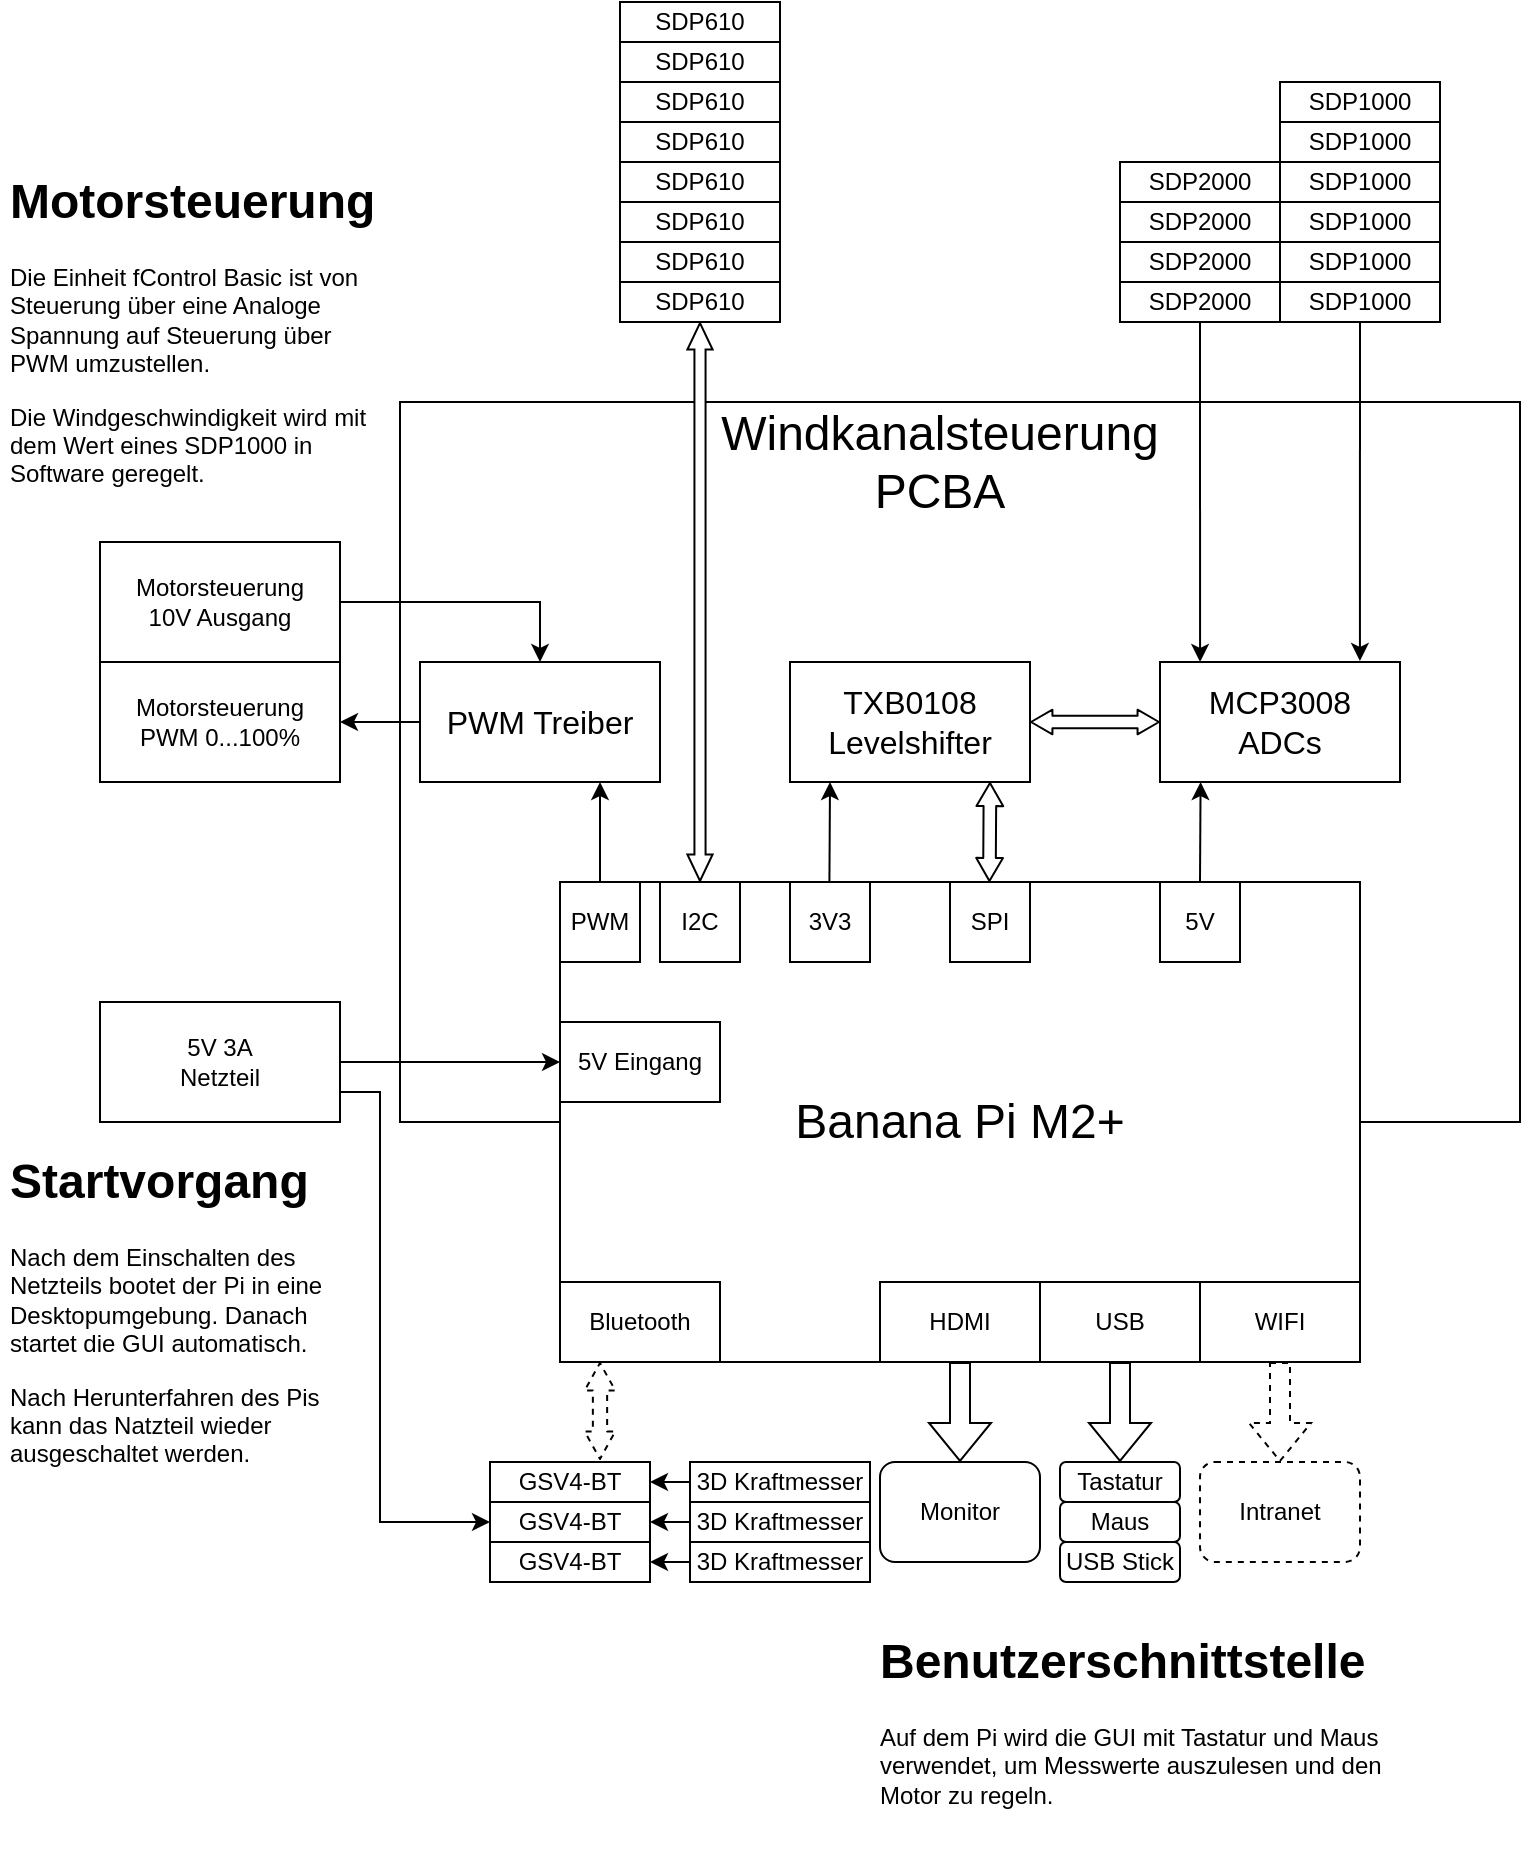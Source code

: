 <mxfile version="12.6.2" type="device"><diagram id="prtHgNgQTEPvFCAcTncT" name="Page-1"><mxGraphModel dx="2249" dy="900" grid="1" gridSize="10" guides="1" tooltips="1" connect="1" arrows="1" fold="1" page="1" pageScale="1" pageWidth="827" pageHeight="1169" math="0" shadow="0"><root><mxCell id="0"/><mxCell id="1" parent="0"/><mxCell id="irpEKzu2eyC3GeusBciv-10" value="" style="rounded=0;whiteSpace=wrap;html=1;" vertex="1" parent="1"><mxGeometry x="160" y="320" width="560" height="360" as="geometry"/></mxCell><mxCell id="irpEKzu2eyC3GeusBciv-2" value="&lt;font style=&quot;font-size: 24px&quot;&gt;Banana Pi M2+&lt;/font&gt;" style="rounded=0;whiteSpace=wrap;html=1;" vertex="1" parent="1"><mxGeometry x="240" y="560" width="400" height="240" as="geometry"/></mxCell><mxCell id="irpEKzu2eyC3GeusBciv-3" value="I2C" style="rounded=0;whiteSpace=wrap;html=1;" vertex="1" parent="1"><mxGeometry x="290" y="560" width="40" height="40" as="geometry"/></mxCell><mxCell id="irpEKzu2eyC3GeusBciv-4" value="3V3" style="rounded=0;whiteSpace=wrap;html=1;" vertex="1" parent="1"><mxGeometry x="355" y="560" width="40" height="40" as="geometry"/></mxCell><mxCell id="irpEKzu2eyC3GeusBciv-5" value="SPI" style="rounded=0;whiteSpace=wrap;html=1;" vertex="1" parent="1"><mxGeometry x="435" y="560" width="40" height="40" as="geometry"/></mxCell><mxCell id="irpEKzu2eyC3GeusBciv-6" value="Bluetooth" style="rounded=0;whiteSpace=wrap;html=1;" vertex="1" parent="1"><mxGeometry x="240" y="760" width="80" height="40" as="geometry"/></mxCell><mxCell id="irpEKzu2eyC3GeusBciv-80" style="edgeStyle=orthogonalEdgeStyle;rounded=0;orthogonalLoop=1;jettySize=auto;html=1;exitX=0.5;exitY=1;exitDx=0;exitDy=0;entryX=0.5;entryY=0;entryDx=0;entryDy=0;startArrow=none;startFill=0;shape=flexArrow;" edge="1" parent="1" source="irpEKzu2eyC3GeusBciv-7" target="irpEKzu2eyC3GeusBciv-76"><mxGeometry relative="1" as="geometry"/></mxCell><mxCell id="irpEKzu2eyC3GeusBciv-7" value="HDMI" style="rounded=0;whiteSpace=wrap;html=1;" vertex="1" parent="1"><mxGeometry x="400" y="760" width="80" height="40" as="geometry"/></mxCell><mxCell id="irpEKzu2eyC3GeusBciv-81" style="edgeStyle=orthogonalEdgeStyle;rounded=0;orthogonalLoop=1;jettySize=auto;html=1;exitX=0.5;exitY=1;exitDx=0;exitDy=0;entryX=0.5;entryY=0;entryDx=0;entryDy=0;startArrow=none;startFill=0;shape=flexArrow;" edge="1" parent="1" source="irpEKzu2eyC3GeusBciv-8" target="irpEKzu2eyC3GeusBciv-77"><mxGeometry relative="1" as="geometry"/></mxCell><mxCell id="irpEKzu2eyC3GeusBciv-8" value="USB" style="rounded=0;whiteSpace=wrap;html=1;" vertex="1" parent="1"><mxGeometry x="480" y="760" width="80" height="40" as="geometry"/></mxCell><mxCell id="irpEKzu2eyC3GeusBciv-83" style="edgeStyle=orthogonalEdgeStyle;shape=flexArrow;rounded=0;orthogonalLoop=1;jettySize=auto;html=1;exitX=0.5;exitY=1;exitDx=0;exitDy=0;entryX=0.5;entryY=0;entryDx=0;entryDy=0;startArrow=none;startFill=0;dashed=1;" edge="1" parent="1" source="irpEKzu2eyC3GeusBciv-9" target="irpEKzu2eyC3GeusBciv-82"><mxGeometry relative="1" as="geometry"/></mxCell><mxCell id="irpEKzu2eyC3GeusBciv-9" value="WIFI" style="rounded=0;whiteSpace=wrap;html=1;" vertex="1" parent="1"><mxGeometry x="560" y="760" width="80" height="40" as="geometry"/></mxCell><mxCell id="irpEKzu2eyC3GeusBciv-59" style="edgeStyle=orthogonalEdgeStyle;rounded=0;orthogonalLoop=1;jettySize=auto;html=1;exitX=0.5;exitY=0;exitDx=0;exitDy=0;entryX=0.75;entryY=1;entryDx=0;entryDy=0;startArrow=none;startFill=0;" edge="1" parent="1" source="irpEKzu2eyC3GeusBciv-11" target="irpEKzu2eyC3GeusBciv-57"><mxGeometry relative="1" as="geometry"/></mxCell><mxCell id="irpEKzu2eyC3GeusBciv-11" value="&lt;div&gt;PWM&lt;/div&gt;" style="rounded=0;whiteSpace=wrap;html=1;" vertex="1" parent="1"><mxGeometry x="240" y="560" width="40" height="40" as="geometry"/></mxCell><mxCell id="irpEKzu2eyC3GeusBciv-12" value="&lt;font style=&quot;font-size: 24px&quot;&gt;Windkanalsteuerung PCBA&lt;/font&gt;" style="text;html=1;strokeColor=none;fillColor=none;align=center;verticalAlign=middle;whiteSpace=wrap;rounded=0;" vertex="1" parent="1"><mxGeometry x="310" y="320" width="240" height="60" as="geometry"/></mxCell><mxCell id="irpEKzu2eyC3GeusBciv-15" value="&lt;div style=&quot;font-size: 16px&quot;&gt;&lt;font style=&quot;font-size: 16px&quot;&gt;MCP3008&lt;/font&gt;&lt;/div&gt;&lt;div style=&quot;font-size: 16px&quot;&gt;&lt;font style=&quot;font-size: 16px&quot;&gt;ADCs&lt;br&gt;&lt;/font&gt;&lt;/div&gt;" style="rounded=0;whiteSpace=wrap;html=1;" vertex="1" parent="1"><mxGeometry x="540" y="450" width="120" height="60" as="geometry"/></mxCell><mxCell id="irpEKzu2eyC3GeusBciv-18" value="5V Eingang" style="rounded=0;whiteSpace=wrap;html=1;" vertex="1" parent="1"><mxGeometry x="240" y="630" width="80" height="40" as="geometry"/></mxCell><mxCell id="irpEKzu2eyC3GeusBciv-19" value="SDP1000" style="rounded=0;whiteSpace=wrap;html=1;" vertex="1" parent="1"><mxGeometry x="600" y="160" width="80" height="20" as="geometry"/></mxCell><mxCell id="irpEKzu2eyC3GeusBciv-22" value="SDP1000" style="rounded=0;whiteSpace=wrap;html=1;" vertex="1" parent="1"><mxGeometry x="600" y="180" width="80" height="20" as="geometry"/></mxCell><mxCell id="irpEKzu2eyC3GeusBciv-24" value="SDP1000" style="rounded=0;whiteSpace=wrap;html=1;" vertex="1" parent="1"><mxGeometry x="600" y="200" width="80" height="20" as="geometry"/></mxCell><mxCell id="irpEKzu2eyC3GeusBciv-25" value="SDP1000" style="rounded=0;whiteSpace=wrap;html=1;" vertex="1" parent="1"><mxGeometry x="600" y="220" width="80" height="20" as="geometry"/></mxCell><mxCell id="irpEKzu2eyC3GeusBciv-26" value="SDP1000" style="rounded=0;whiteSpace=wrap;html=1;" vertex="1" parent="1"><mxGeometry x="600" y="240" width="80" height="20" as="geometry"/></mxCell><mxCell id="irpEKzu2eyC3GeusBciv-55" style="edgeStyle=orthogonalEdgeStyle;rounded=0;orthogonalLoop=1;jettySize=auto;html=1;exitX=0.5;exitY=1;exitDx=0;exitDy=0;entryX=0.833;entryY=-0.009;entryDx=0;entryDy=0;entryPerimeter=0;startArrow=none;startFill=0;" edge="1" parent="1" source="irpEKzu2eyC3GeusBciv-27" target="irpEKzu2eyC3GeusBciv-15"><mxGeometry relative="1" as="geometry"/></mxCell><mxCell id="irpEKzu2eyC3GeusBciv-27" value="SDP1000" style="rounded=0;whiteSpace=wrap;html=1;" vertex="1" parent="1"><mxGeometry x="600" y="260" width="80" height="20" as="geometry"/></mxCell><mxCell id="irpEKzu2eyC3GeusBciv-28" value="&lt;div&gt;SDP2000&lt;/div&gt;" style="rounded=0;whiteSpace=wrap;html=1;" vertex="1" parent="1"><mxGeometry x="520" y="200" width="80" height="20" as="geometry"/></mxCell><mxCell id="irpEKzu2eyC3GeusBciv-29" value="&lt;div&gt;SDP2000&lt;/div&gt;" style="rounded=0;whiteSpace=wrap;html=1;" vertex="1" parent="1"><mxGeometry x="520" y="220" width="80" height="20" as="geometry"/></mxCell><mxCell id="irpEKzu2eyC3GeusBciv-30" value="&lt;div&gt;SDP2000&lt;/div&gt;" style="rounded=0;whiteSpace=wrap;html=1;" vertex="1" parent="1"><mxGeometry x="520" y="240" width="80" height="20" as="geometry"/></mxCell><mxCell id="irpEKzu2eyC3GeusBciv-54" style="edgeStyle=orthogonalEdgeStyle;rounded=0;orthogonalLoop=1;jettySize=auto;html=1;exitX=0.5;exitY=1;exitDx=0;exitDy=0;startArrow=none;startFill=0;entryX=0.167;entryY=0;entryDx=0;entryDy=0;entryPerimeter=0;" edge="1" parent="1" source="irpEKzu2eyC3GeusBciv-31" target="irpEKzu2eyC3GeusBciv-15"><mxGeometry relative="1" as="geometry"><mxPoint x="560" y="451" as="targetPoint"/></mxGeometry></mxCell><mxCell id="irpEKzu2eyC3GeusBciv-31" value="&lt;div&gt;SDP2000&lt;/div&gt;" style="rounded=0;whiteSpace=wrap;html=1;" vertex="1" parent="1"><mxGeometry x="520" y="260" width="80" height="20" as="geometry"/></mxCell><mxCell id="irpEKzu2eyC3GeusBciv-32" value="&lt;div style=&quot;font-size: 16px&quot;&gt;&lt;font style=&quot;font-size: 16px&quot;&gt;TXB0108&lt;/font&gt;&lt;/div&gt;&lt;div style=&quot;font-size: 16px&quot;&gt;&lt;font style=&quot;font-size: 16px&quot;&gt;Levelshifter&lt;br&gt;&lt;/font&gt;&lt;/div&gt;" style="rounded=0;whiteSpace=wrap;html=1;" vertex="1" parent="1"><mxGeometry x="355" y="450" width="120" height="60" as="geometry"/></mxCell><mxCell id="irpEKzu2eyC3GeusBciv-34" value="" style="endArrow=classic;html=1;" edge="1" parent="1"><mxGeometry width="50" height="50" relative="1" as="geometry"><mxPoint x="374.71" y="560" as="sourcePoint"/><mxPoint x="375" y="510" as="targetPoint"/></mxGeometry></mxCell><mxCell id="irpEKzu2eyC3GeusBciv-37" value="" style="endArrow=classic;html=1;shape=flexArrow;startArrow=block;width=6.286;startSize=3.514;startWidth=6.122;endWidth=6.122;endSize=3.514;" edge="1" parent="1"><mxGeometry width="50" height="50" relative="1" as="geometry"><mxPoint x="454.71" y="560" as="sourcePoint"/><mxPoint x="455" y="510" as="targetPoint"/></mxGeometry></mxCell><mxCell id="irpEKzu2eyC3GeusBciv-38" value="5V" style="rounded=0;whiteSpace=wrap;html=1;" vertex="1" parent="1"><mxGeometry x="540" y="560" width="40" height="40" as="geometry"/></mxCell><mxCell id="irpEKzu2eyC3GeusBciv-39" value="" style="endArrow=classic;html=1;entryX=0;entryY=0.5;entryDx=0;entryDy=0;exitX=1;exitY=0.5;exitDx=0;exitDy=0;shape=flexArrow;startArrow=block;width=6.286;startSize=3.24;startWidth=4.98;endWidth=4.98;endSize=3.24;" edge="1" parent="1" source="irpEKzu2eyC3GeusBciv-32" target="irpEKzu2eyC3GeusBciv-15"><mxGeometry width="50" height="50" relative="1" as="geometry"><mxPoint x="500.0" y="510" as="sourcePoint"/><mxPoint x="500.29" y="460" as="targetPoint"/></mxGeometry></mxCell><mxCell id="irpEKzu2eyC3GeusBciv-40" value="" style="endArrow=classic;html=1;" edge="1" parent="1"><mxGeometry width="50" height="50" relative="1" as="geometry"><mxPoint x="560.0" y="560" as="sourcePoint"/><mxPoint x="560.29" y="510" as="targetPoint"/></mxGeometry></mxCell><mxCell id="irpEKzu2eyC3GeusBciv-72" style="edgeStyle=orthogonalEdgeStyle;rounded=0;orthogonalLoop=1;jettySize=auto;html=1;exitX=1;exitY=0.75;exitDx=0;exitDy=0;entryX=0;entryY=0.5;entryDx=0;entryDy=0;startArrow=none;startFill=0;" edge="1" parent="1" source="irpEKzu2eyC3GeusBciv-41" target="irpEKzu2eyC3GeusBciv-65"><mxGeometry relative="1" as="geometry"><Array as="points"><mxPoint x="150" y="665"/><mxPoint x="150" y="880"/></Array></mxGeometry></mxCell><mxCell id="irpEKzu2eyC3GeusBciv-41" value="&lt;div&gt;5V 3A&lt;/div&gt;&lt;div&gt;Netzteil&lt;br&gt;&lt;/div&gt;" style="rounded=0;whiteSpace=wrap;html=1;" vertex="1" parent="1"><mxGeometry x="10" y="620" width="120" height="60" as="geometry"/></mxCell><mxCell id="irpEKzu2eyC3GeusBciv-42" value="" style="endArrow=classic;html=1;entryX=0;entryY=0.5;entryDx=0;entryDy=0;exitX=1;exitY=0.5;exitDx=0;exitDy=0;" edge="1" parent="1" source="irpEKzu2eyC3GeusBciv-41" target="irpEKzu2eyC3GeusBciv-18"><mxGeometry width="50" height="50" relative="1" as="geometry"><mxPoint x="10" y="870" as="sourcePoint"/><mxPoint x="60" y="820" as="targetPoint"/></mxGeometry></mxCell><mxCell id="irpEKzu2eyC3GeusBciv-43" value="&lt;div&gt;SDP610&lt;/div&gt;" style="rounded=0;whiteSpace=wrap;html=1;" vertex="1" parent="1"><mxGeometry x="270" y="120" width="80" height="20" as="geometry"/></mxCell><mxCell id="irpEKzu2eyC3GeusBciv-44" value="&lt;div&gt;SDP610&lt;/div&gt;" style="rounded=0;whiteSpace=wrap;html=1;" vertex="1" parent="1"><mxGeometry x="270" y="140" width="80" height="20" as="geometry"/></mxCell><mxCell id="irpEKzu2eyC3GeusBciv-45" value="&lt;div&gt;SDP610&lt;/div&gt;" style="rounded=0;whiteSpace=wrap;html=1;" vertex="1" parent="1"><mxGeometry x="270" y="160" width="80" height="20" as="geometry"/></mxCell><mxCell id="irpEKzu2eyC3GeusBciv-46" value="&lt;div&gt;SDP610&lt;/div&gt;" style="rounded=0;whiteSpace=wrap;html=1;" vertex="1" parent="1"><mxGeometry x="270" y="180" width="80" height="20" as="geometry"/></mxCell><mxCell id="irpEKzu2eyC3GeusBciv-47" value="&lt;div&gt;SDP610&lt;/div&gt;" style="rounded=0;whiteSpace=wrap;html=1;" vertex="1" parent="1"><mxGeometry x="270" y="200" width="80" height="20" as="geometry"/></mxCell><mxCell id="irpEKzu2eyC3GeusBciv-48" value="&lt;div&gt;SDP610&lt;/div&gt;" style="rounded=0;whiteSpace=wrap;html=1;" vertex="1" parent="1"><mxGeometry x="270" y="220" width="80" height="20" as="geometry"/></mxCell><mxCell id="irpEKzu2eyC3GeusBciv-49" value="&lt;div&gt;SDP610&lt;/div&gt;" style="rounded=0;whiteSpace=wrap;html=1;" vertex="1" parent="1"><mxGeometry x="270" y="240" width="80" height="20" as="geometry"/></mxCell><mxCell id="irpEKzu2eyC3GeusBciv-56" style="edgeStyle=orthogonalEdgeStyle;rounded=0;orthogonalLoop=1;jettySize=auto;html=1;exitX=0.5;exitY=1;exitDx=0;exitDy=0;entryX=0.5;entryY=0;entryDx=0;entryDy=0;startArrow=block;startFill=0;shape=flexArrow;width=5.556;endSize=4.097;endWidth=6.041;startWidth=6.041;startSize=4.097;fillColor=#ffffff;" edge="1" parent="1" source="irpEKzu2eyC3GeusBciv-50" target="irpEKzu2eyC3GeusBciv-3"><mxGeometry relative="1" as="geometry"/></mxCell><mxCell id="irpEKzu2eyC3GeusBciv-50" value="&lt;div&gt;SDP610&lt;/div&gt;" style="rounded=0;whiteSpace=wrap;html=1;" vertex="1" parent="1"><mxGeometry x="270" y="260" width="80" height="20" as="geometry"/></mxCell><mxCell id="irpEKzu2eyC3GeusBciv-60" style="edgeStyle=orthogonalEdgeStyle;rounded=0;orthogonalLoop=1;jettySize=auto;html=1;exitX=0;exitY=0.5;exitDx=0;exitDy=0;entryX=1;entryY=0.5;entryDx=0;entryDy=0;startArrow=none;startFill=0;" edge="1" parent="1" source="irpEKzu2eyC3GeusBciv-57" target="irpEKzu2eyC3GeusBciv-58"><mxGeometry relative="1" as="geometry"/></mxCell><mxCell id="irpEKzu2eyC3GeusBciv-57" value="&lt;font style=&quot;font-size: 16px&quot;&gt;PWM Treiber&lt;/font&gt;" style="rounded=0;whiteSpace=wrap;html=1;" vertex="1" parent="1"><mxGeometry x="170" y="450" width="120" height="60" as="geometry"/></mxCell><mxCell id="irpEKzu2eyC3GeusBciv-58" value="&lt;div&gt;Motorsteuerung&lt;/div&gt;&lt;div&gt;PWM 0...100%&lt;br&gt;&lt;/div&gt;" style="rounded=0;whiteSpace=wrap;html=1;" vertex="1" parent="1"><mxGeometry x="10" y="450" width="120" height="60" as="geometry"/></mxCell><mxCell id="irpEKzu2eyC3GeusBciv-62" style="edgeStyle=orthogonalEdgeStyle;rounded=0;orthogonalLoop=1;jettySize=auto;html=1;exitX=1;exitY=0.5;exitDx=0;exitDy=0;entryX=0.5;entryY=0;entryDx=0;entryDy=0;startArrow=none;startFill=0;" edge="1" parent="1" source="irpEKzu2eyC3GeusBciv-61" target="irpEKzu2eyC3GeusBciv-57"><mxGeometry relative="1" as="geometry"/></mxCell><mxCell id="irpEKzu2eyC3GeusBciv-61" value="&lt;div&gt;Motorsteuerung&lt;/div&gt;10V Ausgang" style="rounded=0;whiteSpace=wrap;html=1;" vertex="1" parent="1"><mxGeometry x="10" y="390" width="120" height="60" as="geometry"/></mxCell><mxCell id="irpEKzu2eyC3GeusBciv-63" value="GSV4-BT" style="rounded=0;whiteSpace=wrap;html=1;" vertex="1" parent="1"><mxGeometry x="205" y="850" width="80" height="20" as="geometry"/></mxCell><mxCell id="irpEKzu2eyC3GeusBciv-69" style="edgeStyle=orthogonalEdgeStyle;rounded=0;orthogonalLoop=1;jettySize=auto;html=1;exitX=0;exitY=0.5;exitDx=0;exitDy=0;entryX=1;entryY=0.5;entryDx=0;entryDy=0;startArrow=none;startFill=0;" edge="1" parent="1" source="irpEKzu2eyC3GeusBciv-64" target="irpEKzu2eyC3GeusBciv-63"><mxGeometry relative="1" as="geometry"/></mxCell><mxCell id="irpEKzu2eyC3GeusBciv-64" value="3D Kraftmesser" style="rounded=0;whiteSpace=wrap;html=1;" vertex="1" parent="1"><mxGeometry x="305" y="850" width="90" height="20" as="geometry"/></mxCell><mxCell id="irpEKzu2eyC3GeusBciv-65" value="GSV4-BT" style="rounded=0;whiteSpace=wrap;html=1;" vertex="1" parent="1"><mxGeometry x="205" y="870" width="80" height="20" as="geometry"/></mxCell><mxCell id="irpEKzu2eyC3GeusBciv-70" style="edgeStyle=orthogonalEdgeStyle;rounded=0;orthogonalLoop=1;jettySize=auto;html=1;exitX=0;exitY=0.5;exitDx=0;exitDy=0;entryX=1;entryY=0.5;entryDx=0;entryDy=0;startArrow=none;startFill=0;" edge="1" parent="1" source="irpEKzu2eyC3GeusBciv-66" target="irpEKzu2eyC3GeusBciv-65"><mxGeometry relative="1" as="geometry"/></mxCell><mxCell id="irpEKzu2eyC3GeusBciv-66" value="3D Kraftmesser" style="rounded=0;whiteSpace=wrap;html=1;" vertex="1" parent="1"><mxGeometry x="305" y="870" width="90" height="20" as="geometry"/></mxCell><mxCell id="irpEKzu2eyC3GeusBciv-67" value="GSV4-BT" style="rounded=0;whiteSpace=wrap;html=1;" vertex="1" parent="1"><mxGeometry x="205" y="890" width="80" height="20" as="geometry"/></mxCell><mxCell id="irpEKzu2eyC3GeusBciv-71" style="edgeStyle=orthogonalEdgeStyle;rounded=0;orthogonalLoop=1;jettySize=auto;html=1;exitX=0;exitY=0.5;exitDx=0;exitDy=0;entryX=1;entryY=0.5;entryDx=0;entryDy=0;startArrow=none;startFill=0;" edge="1" parent="1" source="irpEKzu2eyC3GeusBciv-68" target="irpEKzu2eyC3GeusBciv-67"><mxGeometry relative="1" as="geometry"/></mxCell><mxCell id="irpEKzu2eyC3GeusBciv-68" value="3D Kraftmesser" style="rounded=0;whiteSpace=wrap;html=1;" vertex="1" parent="1"><mxGeometry x="305" y="890" width="90" height="20" as="geometry"/></mxCell><mxCell id="irpEKzu2eyC3GeusBciv-75" value="" style="shape=flexArrow;endArrow=classic;startArrow=classic;html=1;entryX=0.25;entryY=1;entryDx=0;entryDy=0;dashed=1;startWidth=7.143;startSize=4.252;width=7.143;endWidth=7.143;endSize=4.252;" edge="1" parent="1" target="irpEKzu2eyC3GeusBciv-6"><mxGeometry width="50" height="50" relative="1" as="geometry"><mxPoint x="260" y="849" as="sourcePoint"/><mxPoint x="90" y="930" as="targetPoint"/></mxGeometry></mxCell><mxCell id="irpEKzu2eyC3GeusBciv-76" value="Monitor" style="rounded=1;whiteSpace=wrap;html=1;" vertex="1" parent="1"><mxGeometry x="400" y="850" width="80" height="50" as="geometry"/></mxCell><mxCell id="irpEKzu2eyC3GeusBciv-77" value="Tastatur" style="rounded=1;whiteSpace=wrap;html=1;" vertex="1" parent="1"><mxGeometry x="490" y="850" width="60" height="20" as="geometry"/></mxCell><mxCell id="irpEKzu2eyC3GeusBciv-78" value="Maus" style="rounded=1;whiteSpace=wrap;html=1;" vertex="1" parent="1"><mxGeometry x="490" y="870" width="60" height="20" as="geometry"/></mxCell><mxCell id="irpEKzu2eyC3GeusBciv-79" value="USB Stick" style="rounded=1;whiteSpace=wrap;html=1;" vertex="1" parent="1"><mxGeometry x="490" y="890" width="60" height="20" as="geometry"/></mxCell><mxCell id="irpEKzu2eyC3GeusBciv-82" value="Intranet" style="rounded=1;whiteSpace=wrap;html=1;dashed=1;" vertex="1" parent="1"><mxGeometry x="560" y="850" width="80" height="50" as="geometry"/></mxCell><mxCell id="irpEKzu2eyC3GeusBciv-84" value="&lt;h1&gt;Benutzerschnittstelle&lt;/h1&gt;&lt;p&gt;Auf dem Pi wird die GUI mit Tastatur und Maus verwendet, um Messwerte auszulesen und den Motor zu regeln.&lt;br&gt;&lt;/p&gt;" style="text;html=1;strokeColor=none;fillColor=none;spacing=5;spacingTop=-20;whiteSpace=wrap;overflow=hidden;rounded=0;dashed=1;" vertex="1" parent="1"><mxGeometry x="395" y="930" width="265" height="120" as="geometry"/></mxCell><mxCell id="irpEKzu2eyC3GeusBciv-85" value="&lt;h1&gt;Startvorgang&lt;/h1&gt;&lt;p&gt;Nach dem Einschalten des Netzteils bootet der Pi in eine Desktopumgebung. Danach startet die GUI automatisch. &lt;br&gt;&lt;/p&gt;&lt;p&gt;Nach Herunterfahren des Pis kann das Natzteil wieder ausgeschaltet werden.&lt;br&gt;&lt;/p&gt;" style="text;html=1;strokeColor=none;fillColor=none;spacing=5;spacingTop=-20;whiteSpace=wrap;overflow=hidden;rounded=0;dashed=1;" vertex="1" parent="1"><mxGeometry x="-40" y="690" width="170" height="170" as="geometry"/></mxCell><mxCell id="irpEKzu2eyC3GeusBciv-86" value="&lt;h1&gt;Motorsteuerung&lt;br&gt;&lt;/h1&gt;&lt;p&gt;Die Einheit fControl Basic ist von Steuerung über eine Analoge Spannung auf Steuerung über PWM umzustellen.&lt;/p&gt;&lt;p&gt;Die Windgeschwindigkeit wird mit dem Wert eines SDP1000 in Software geregelt.&lt;br&gt;&lt;/p&gt;" style="text;html=1;strokeColor=none;fillColor=none;spacing=5;spacingTop=-20;whiteSpace=wrap;overflow=hidden;rounded=0;dashed=1;" vertex="1" parent="1"><mxGeometry x="-40" y="200" width="190" height="170" as="geometry"/></mxCell></root></mxGraphModel></diagram></mxfile>